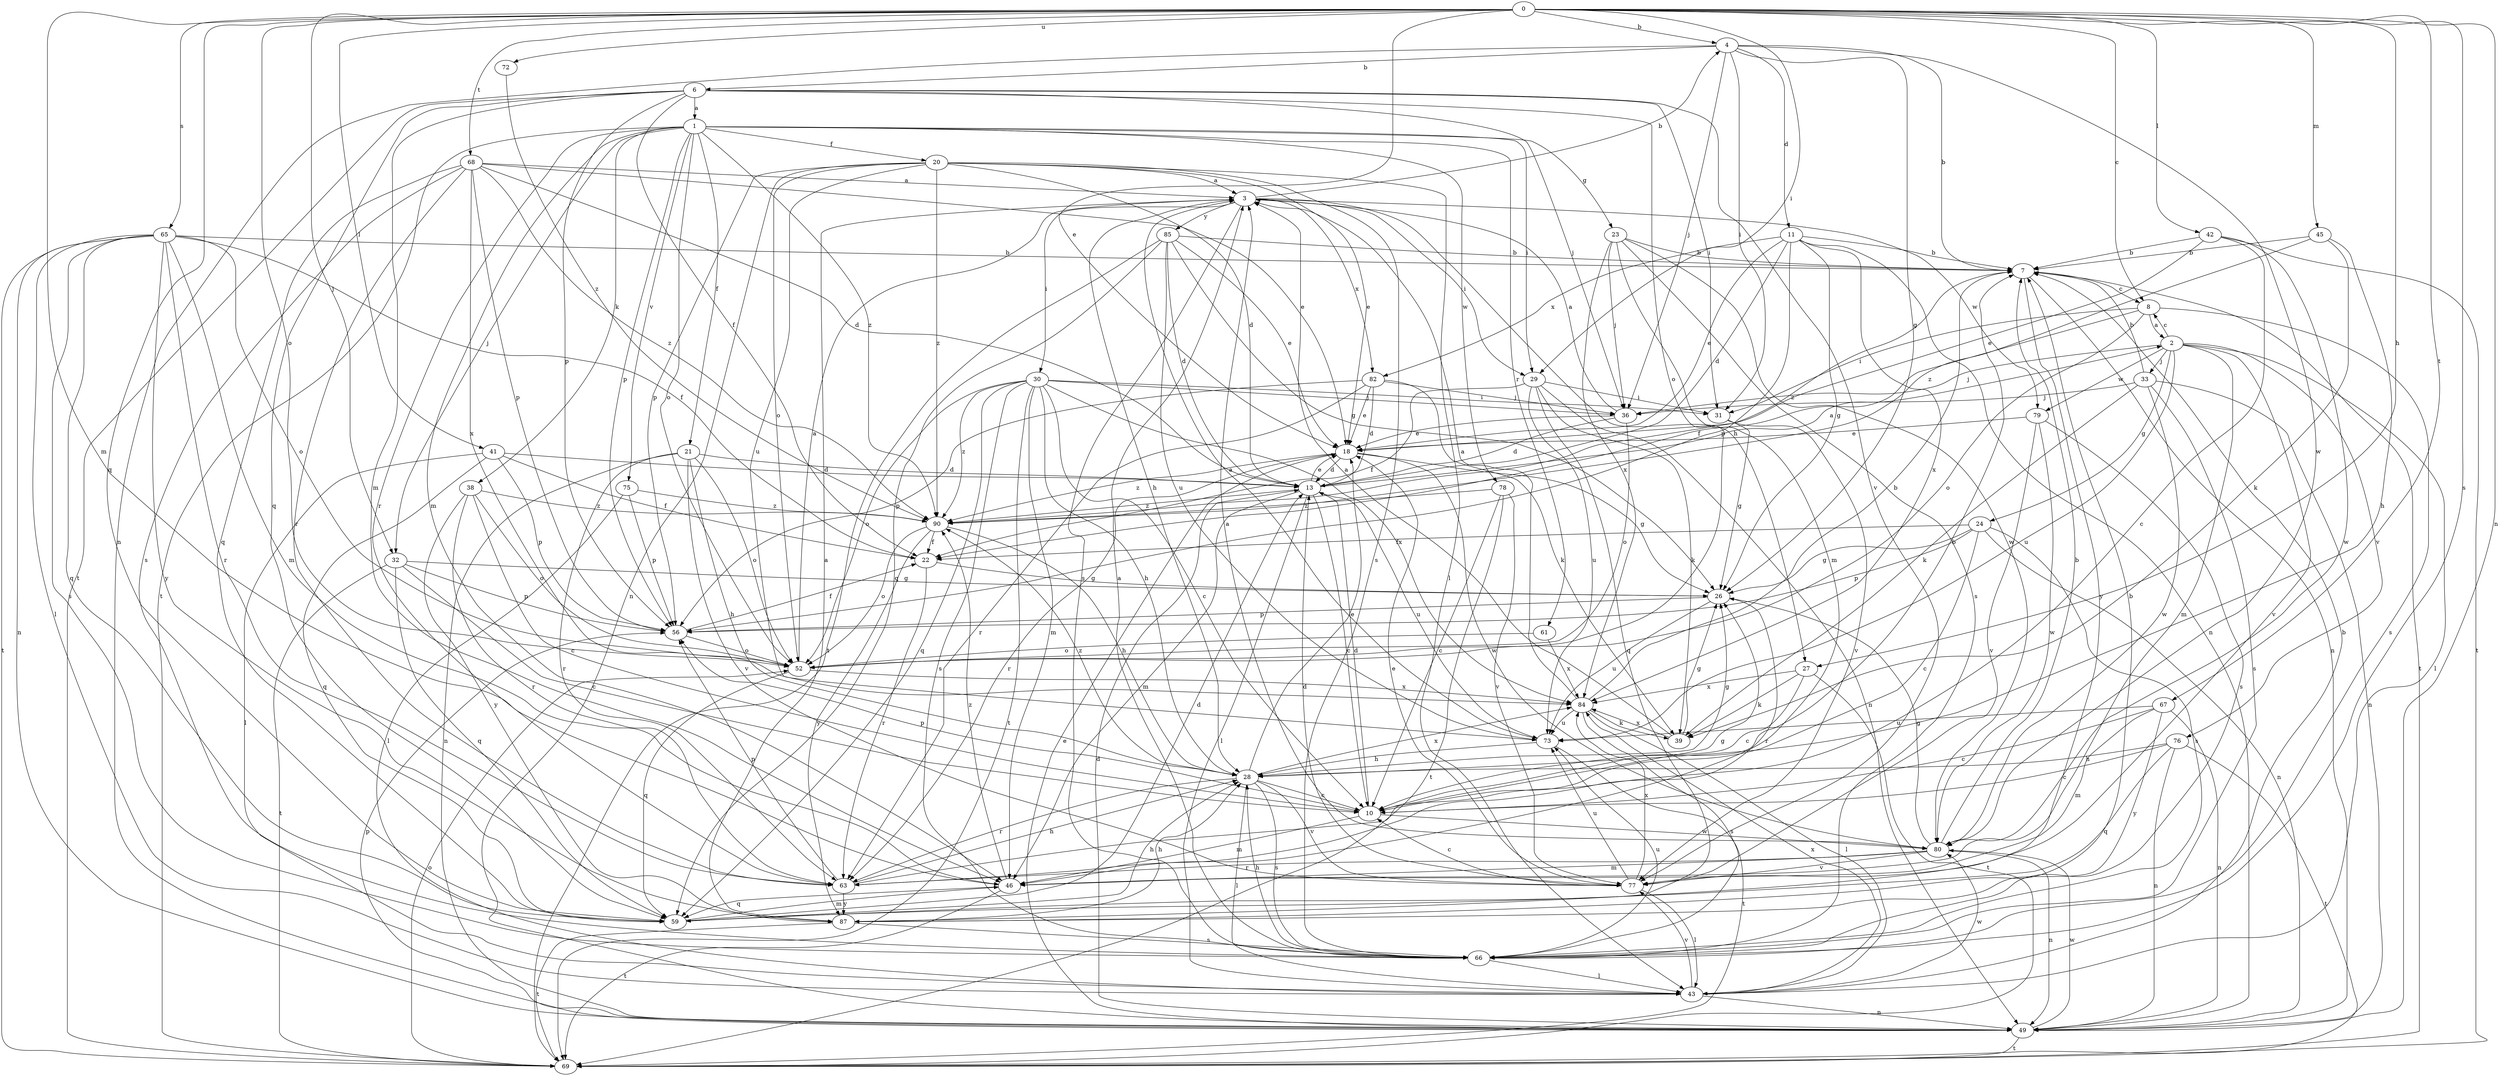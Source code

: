 strict digraph  {
0;
1;
2;
3;
4;
6;
7;
8;
10;
11;
13;
18;
20;
21;
22;
23;
24;
26;
27;
28;
29;
30;
31;
32;
33;
36;
38;
39;
41;
42;
43;
45;
46;
49;
52;
56;
59;
61;
63;
65;
66;
67;
68;
69;
72;
73;
75;
76;
77;
78;
79;
80;
82;
84;
85;
87;
90;
0 -> 4  [label=b];
0 -> 8  [label=c];
0 -> 18  [label=e];
0 -> 27  [label=h];
0 -> 29  [label=i];
0 -> 32  [label=j];
0 -> 41  [label=l];
0 -> 42  [label=l];
0 -> 45  [label=m];
0 -> 46  [label=m];
0 -> 49  [label=n];
0 -> 52  [label=o];
0 -> 59  [label=q];
0 -> 65  [label=s];
0 -> 66  [label=s];
0 -> 67  [label=t];
0 -> 68  [label=t];
0 -> 72  [label=u];
1 -> 20  [label=f];
1 -> 21  [label=f];
1 -> 23  [label=g];
1 -> 29  [label=i];
1 -> 32  [label=j];
1 -> 38  [label=k];
1 -> 46  [label=m];
1 -> 52  [label=o];
1 -> 56  [label=p];
1 -> 61  [label=r];
1 -> 63  [label=r];
1 -> 69  [label=t];
1 -> 75  [label=v];
1 -> 78  [label=w];
1 -> 90  [label=z];
2 -> 8  [label=c];
2 -> 24  [label=g];
2 -> 33  [label=j];
2 -> 36  [label=j];
2 -> 43  [label=l];
2 -> 46  [label=m];
2 -> 73  [label=u];
2 -> 76  [label=v];
2 -> 77  [label=v];
2 -> 79  [label=w];
3 -> 4  [label=b];
3 -> 27  [label=h];
3 -> 28  [label=h];
3 -> 29  [label=i];
3 -> 30  [label=i];
3 -> 66  [label=s];
3 -> 79  [label=w];
3 -> 82  [label=x];
3 -> 85  [label=y];
4 -> 6  [label=b];
4 -> 7  [label=b];
4 -> 11  [label=d];
4 -> 26  [label=g];
4 -> 31  [label=i];
4 -> 36  [label=j];
4 -> 49  [label=n];
4 -> 80  [label=w];
6 -> 1  [label=a];
6 -> 22  [label=f];
6 -> 31  [label=i];
6 -> 36  [label=j];
6 -> 46  [label=m];
6 -> 52  [label=o];
6 -> 56  [label=p];
6 -> 59  [label=q];
6 -> 69  [label=t];
6 -> 77  [label=v];
7 -> 8  [label=c];
7 -> 49  [label=n];
7 -> 69  [label=t];
7 -> 87  [label=y];
7 -> 90  [label=z];
8 -> 2  [label=a];
8 -> 22  [label=f];
8 -> 31  [label=i];
8 -> 52  [label=o];
8 -> 66  [label=s];
10 -> 7  [label=b];
10 -> 13  [label=d];
10 -> 46  [label=m];
10 -> 56  [label=p];
10 -> 80  [label=w];
11 -> 7  [label=b];
11 -> 13  [label=d];
11 -> 18  [label=e];
11 -> 26  [label=g];
11 -> 49  [label=n];
11 -> 56  [label=p];
11 -> 82  [label=x];
11 -> 84  [label=x];
13 -> 2  [label=a];
13 -> 10  [label=c];
13 -> 18  [label=e];
13 -> 43  [label=l];
13 -> 46  [label=m];
13 -> 73  [label=u];
13 -> 90  [label=z];
18 -> 13  [label=d];
18 -> 26  [label=g];
18 -> 63  [label=r];
18 -> 80  [label=w];
18 -> 90  [label=z];
20 -> 3  [label=a];
20 -> 13  [label=d];
20 -> 18  [label=e];
20 -> 43  [label=l];
20 -> 49  [label=n];
20 -> 52  [label=o];
20 -> 56  [label=p];
20 -> 66  [label=s];
20 -> 73  [label=u];
20 -> 90  [label=z];
21 -> 13  [label=d];
21 -> 28  [label=h];
21 -> 49  [label=n];
21 -> 52  [label=o];
21 -> 63  [label=r];
21 -> 77  [label=v];
22 -> 26  [label=g];
22 -> 63  [label=r];
23 -> 7  [label=b];
23 -> 36  [label=j];
23 -> 46  [label=m];
23 -> 66  [label=s];
23 -> 80  [label=w];
23 -> 84  [label=x];
24 -> 10  [label=c];
24 -> 22  [label=f];
24 -> 26  [label=g];
24 -> 49  [label=n];
24 -> 56  [label=p];
24 -> 66  [label=s];
26 -> 56  [label=p];
26 -> 63  [label=r];
26 -> 73  [label=u];
27 -> 10  [label=c];
27 -> 39  [label=k];
27 -> 69  [label=t];
27 -> 84  [label=x];
28 -> 10  [label=c];
28 -> 18  [label=e];
28 -> 26  [label=g];
28 -> 43  [label=l];
28 -> 63  [label=r];
28 -> 66  [label=s];
28 -> 77  [label=v];
28 -> 84  [label=x];
28 -> 90  [label=z];
29 -> 22  [label=f];
29 -> 31  [label=i];
29 -> 39  [label=k];
29 -> 49  [label=n];
29 -> 59  [label=q];
29 -> 73  [label=u];
30 -> 10  [label=c];
30 -> 28  [label=h];
30 -> 31  [label=i];
30 -> 36  [label=j];
30 -> 46  [label=m];
30 -> 52  [label=o];
30 -> 59  [label=q];
30 -> 66  [label=s];
30 -> 69  [label=t];
30 -> 84  [label=x];
30 -> 90  [label=z];
31 -> 26  [label=g];
31 -> 77  [label=v];
32 -> 10  [label=c];
32 -> 26  [label=g];
32 -> 56  [label=p];
32 -> 59  [label=q];
32 -> 69  [label=t];
33 -> 7  [label=b];
33 -> 36  [label=j];
33 -> 39  [label=k];
33 -> 49  [label=n];
33 -> 66  [label=s];
33 -> 80  [label=w];
36 -> 3  [label=a];
36 -> 13  [label=d];
36 -> 18  [label=e];
36 -> 52  [label=o];
38 -> 10  [label=c];
38 -> 52  [label=o];
38 -> 63  [label=r];
38 -> 87  [label=y];
38 -> 90  [label=z];
39 -> 3  [label=a];
39 -> 26  [label=g];
39 -> 84  [label=x];
41 -> 13  [label=d];
41 -> 22  [label=f];
41 -> 43  [label=l];
41 -> 56  [label=p];
41 -> 59  [label=q];
42 -> 7  [label=b];
42 -> 10  [label=c];
42 -> 18  [label=e];
42 -> 69  [label=t];
42 -> 80  [label=w];
43 -> 7  [label=b];
43 -> 49  [label=n];
43 -> 77  [label=v];
43 -> 80  [label=w];
43 -> 84  [label=x];
45 -> 7  [label=b];
45 -> 28  [label=h];
45 -> 39  [label=k];
45 -> 90  [label=z];
46 -> 59  [label=q];
46 -> 69  [label=t];
46 -> 90  [label=z];
49 -> 13  [label=d];
49 -> 18  [label=e];
49 -> 56  [label=p];
49 -> 69  [label=t];
49 -> 80  [label=w];
52 -> 3  [label=a];
52 -> 59  [label=q];
52 -> 84  [label=x];
56 -> 22  [label=f];
56 -> 52  [label=o];
59 -> 13  [label=d];
59 -> 28  [label=h];
59 -> 46  [label=m];
61 -> 52  [label=o];
61 -> 84  [label=x];
63 -> 26  [label=g];
63 -> 28  [label=h];
63 -> 56  [label=p];
63 -> 87  [label=y];
65 -> 7  [label=b];
65 -> 22  [label=f];
65 -> 43  [label=l];
65 -> 46  [label=m];
65 -> 49  [label=n];
65 -> 52  [label=o];
65 -> 59  [label=q];
65 -> 63  [label=r];
65 -> 66  [label=s];
65 -> 69  [label=t];
65 -> 87  [label=y];
66 -> 3  [label=a];
66 -> 28  [label=h];
66 -> 43  [label=l];
66 -> 73  [label=u];
67 -> 10  [label=c];
67 -> 46  [label=m];
67 -> 49  [label=n];
67 -> 73  [label=u];
67 -> 87  [label=y];
68 -> 3  [label=a];
68 -> 13  [label=d];
68 -> 18  [label=e];
68 -> 56  [label=p];
68 -> 59  [label=q];
68 -> 63  [label=r];
68 -> 66  [label=s];
68 -> 84  [label=x];
68 -> 90  [label=z];
69 -> 52  [label=o];
72 -> 90  [label=z];
73 -> 3  [label=a];
73 -> 28  [label=h];
73 -> 69  [label=t];
75 -> 43  [label=l];
75 -> 56  [label=p];
75 -> 90  [label=z];
76 -> 10  [label=c];
76 -> 28  [label=h];
76 -> 49  [label=n];
76 -> 59  [label=q];
76 -> 69  [label=t];
77 -> 10  [label=c];
77 -> 13  [label=d];
77 -> 18  [label=e];
77 -> 43  [label=l];
77 -> 73  [label=u];
77 -> 84  [label=x];
78 -> 10  [label=c];
78 -> 69  [label=t];
78 -> 77  [label=v];
78 -> 90  [label=z];
79 -> 18  [label=e];
79 -> 66  [label=s];
79 -> 77  [label=v];
79 -> 80  [label=w];
80 -> 3  [label=a];
80 -> 7  [label=b];
80 -> 26  [label=g];
80 -> 46  [label=m];
80 -> 49  [label=n];
80 -> 63  [label=r];
80 -> 77  [label=v];
82 -> 13  [label=d];
82 -> 18  [label=e];
82 -> 36  [label=j];
82 -> 39  [label=k];
82 -> 56  [label=p];
82 -> 63  [label=r];
84 -> 3  [label=a];
84 -> 7  [label=b];
84 -> 39  [label=k];
84 -> 43  [label=l];
84 -> 66  [label=s];
84 -> 73  [label=u];
85 -> 7  [label=b];
85 -> 13  [label=d];
85 -> 18  [label=e];
85 -> 26  [label=g];
85 -> 59  [label=q];
85 -> 69  [label=t];
85 -> 73  [label=u];
87 -> 3  [label=a];
87 -> 7  [label=b];
87 -> 28  [label=h];
87 -> 66  [label=s];
87 -> 69  [label=t];
90 -> 22  [label=f];
90 -> 28  [label=h];
90 -> 52  [label=o];
90 -> 87  [label=y];
}
